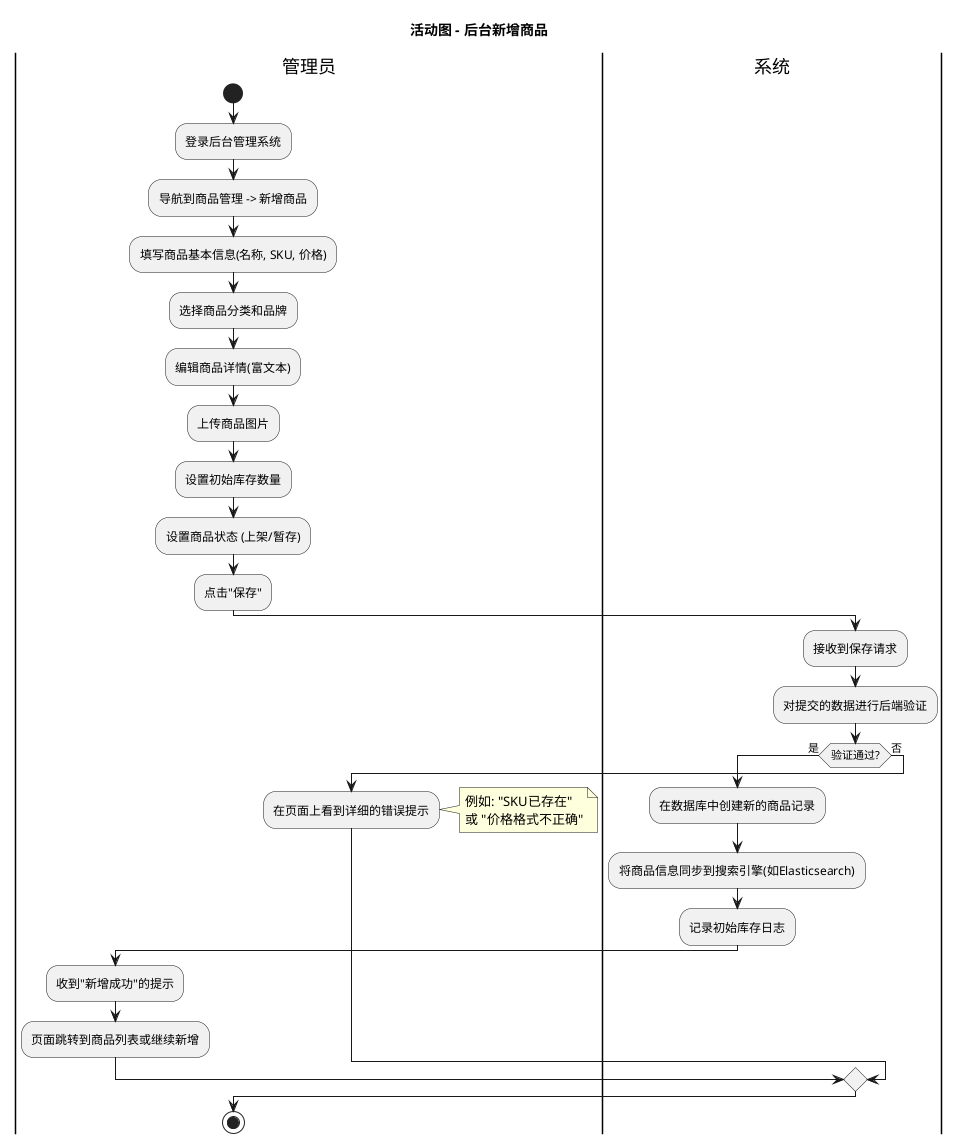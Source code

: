@startuml
title "活动图 - 后台新增商品"

|管理员|
start
:登录后台管理系统;
:导航到商品管理 -> 新增商品;
:填写商品基本信息(名称, SKU, 价格);
:选择商品分类和品牌;
:编辑商品详情(富文本);
:上传商品图片;
:设置初始库存数量;
:设置商品状态 (上架/暂存);
:点击"保存";

|系统|
:接收到保存请求;
:对提交的数据进行后端验证;
if (验证通过?) then (是)
  :在数据库中创建新的商品记录;
  :将商品信息同步到搜索引擎(如Elasticsearch);
  :记录初始库存日志;
  |管理员|
  :收到"新增成功"的提示;
  :页面跳转到商品列表或继续新增;
else (否)
  |管理员|
  :在页面上看到详细的错误提示;
  note right
    例如: "SKU已存在"
    或 "价格格式不正确"
  end note
endif
stop

@enduml 